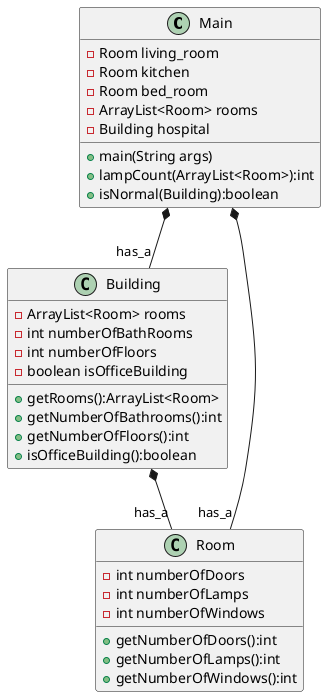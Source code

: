 @startuml
class Main
class Building
class Room

Main : - Room living_room
Main : - Room kitchen
Main : - Room bed_room
Main : - ArrayList<Room> rooms
Main : - Building hospital
Main : + main(String args)
Main : + lampCount(ArrayList<Room>):int
Main : + isNormal(Building):boolean
Main *-- "has_a" Room
Main *-- "has_a" Building

Building : - ArrayList<Room> rooms
Building : - int numberOfBathRooms
Building : - int numberOfFloors
Building : - boolean isOfficeBuilding
Building : + getRooms():ArrayList<Room>
Building : + getNumberOfBathrooms():int
Building : + getNumberOfFloors():int
Building : + isOfficeBuilding():boolean
Building *-- "has_a" Room

Room : - int numberOfDoors
Room : - int numberOfLamps
Room : - int numberOfWindows
Room : + getNumberOfDoors():int
Room : + getNumberOfLamps():int
Room : + getNumberOfWindows():int
@enduml
